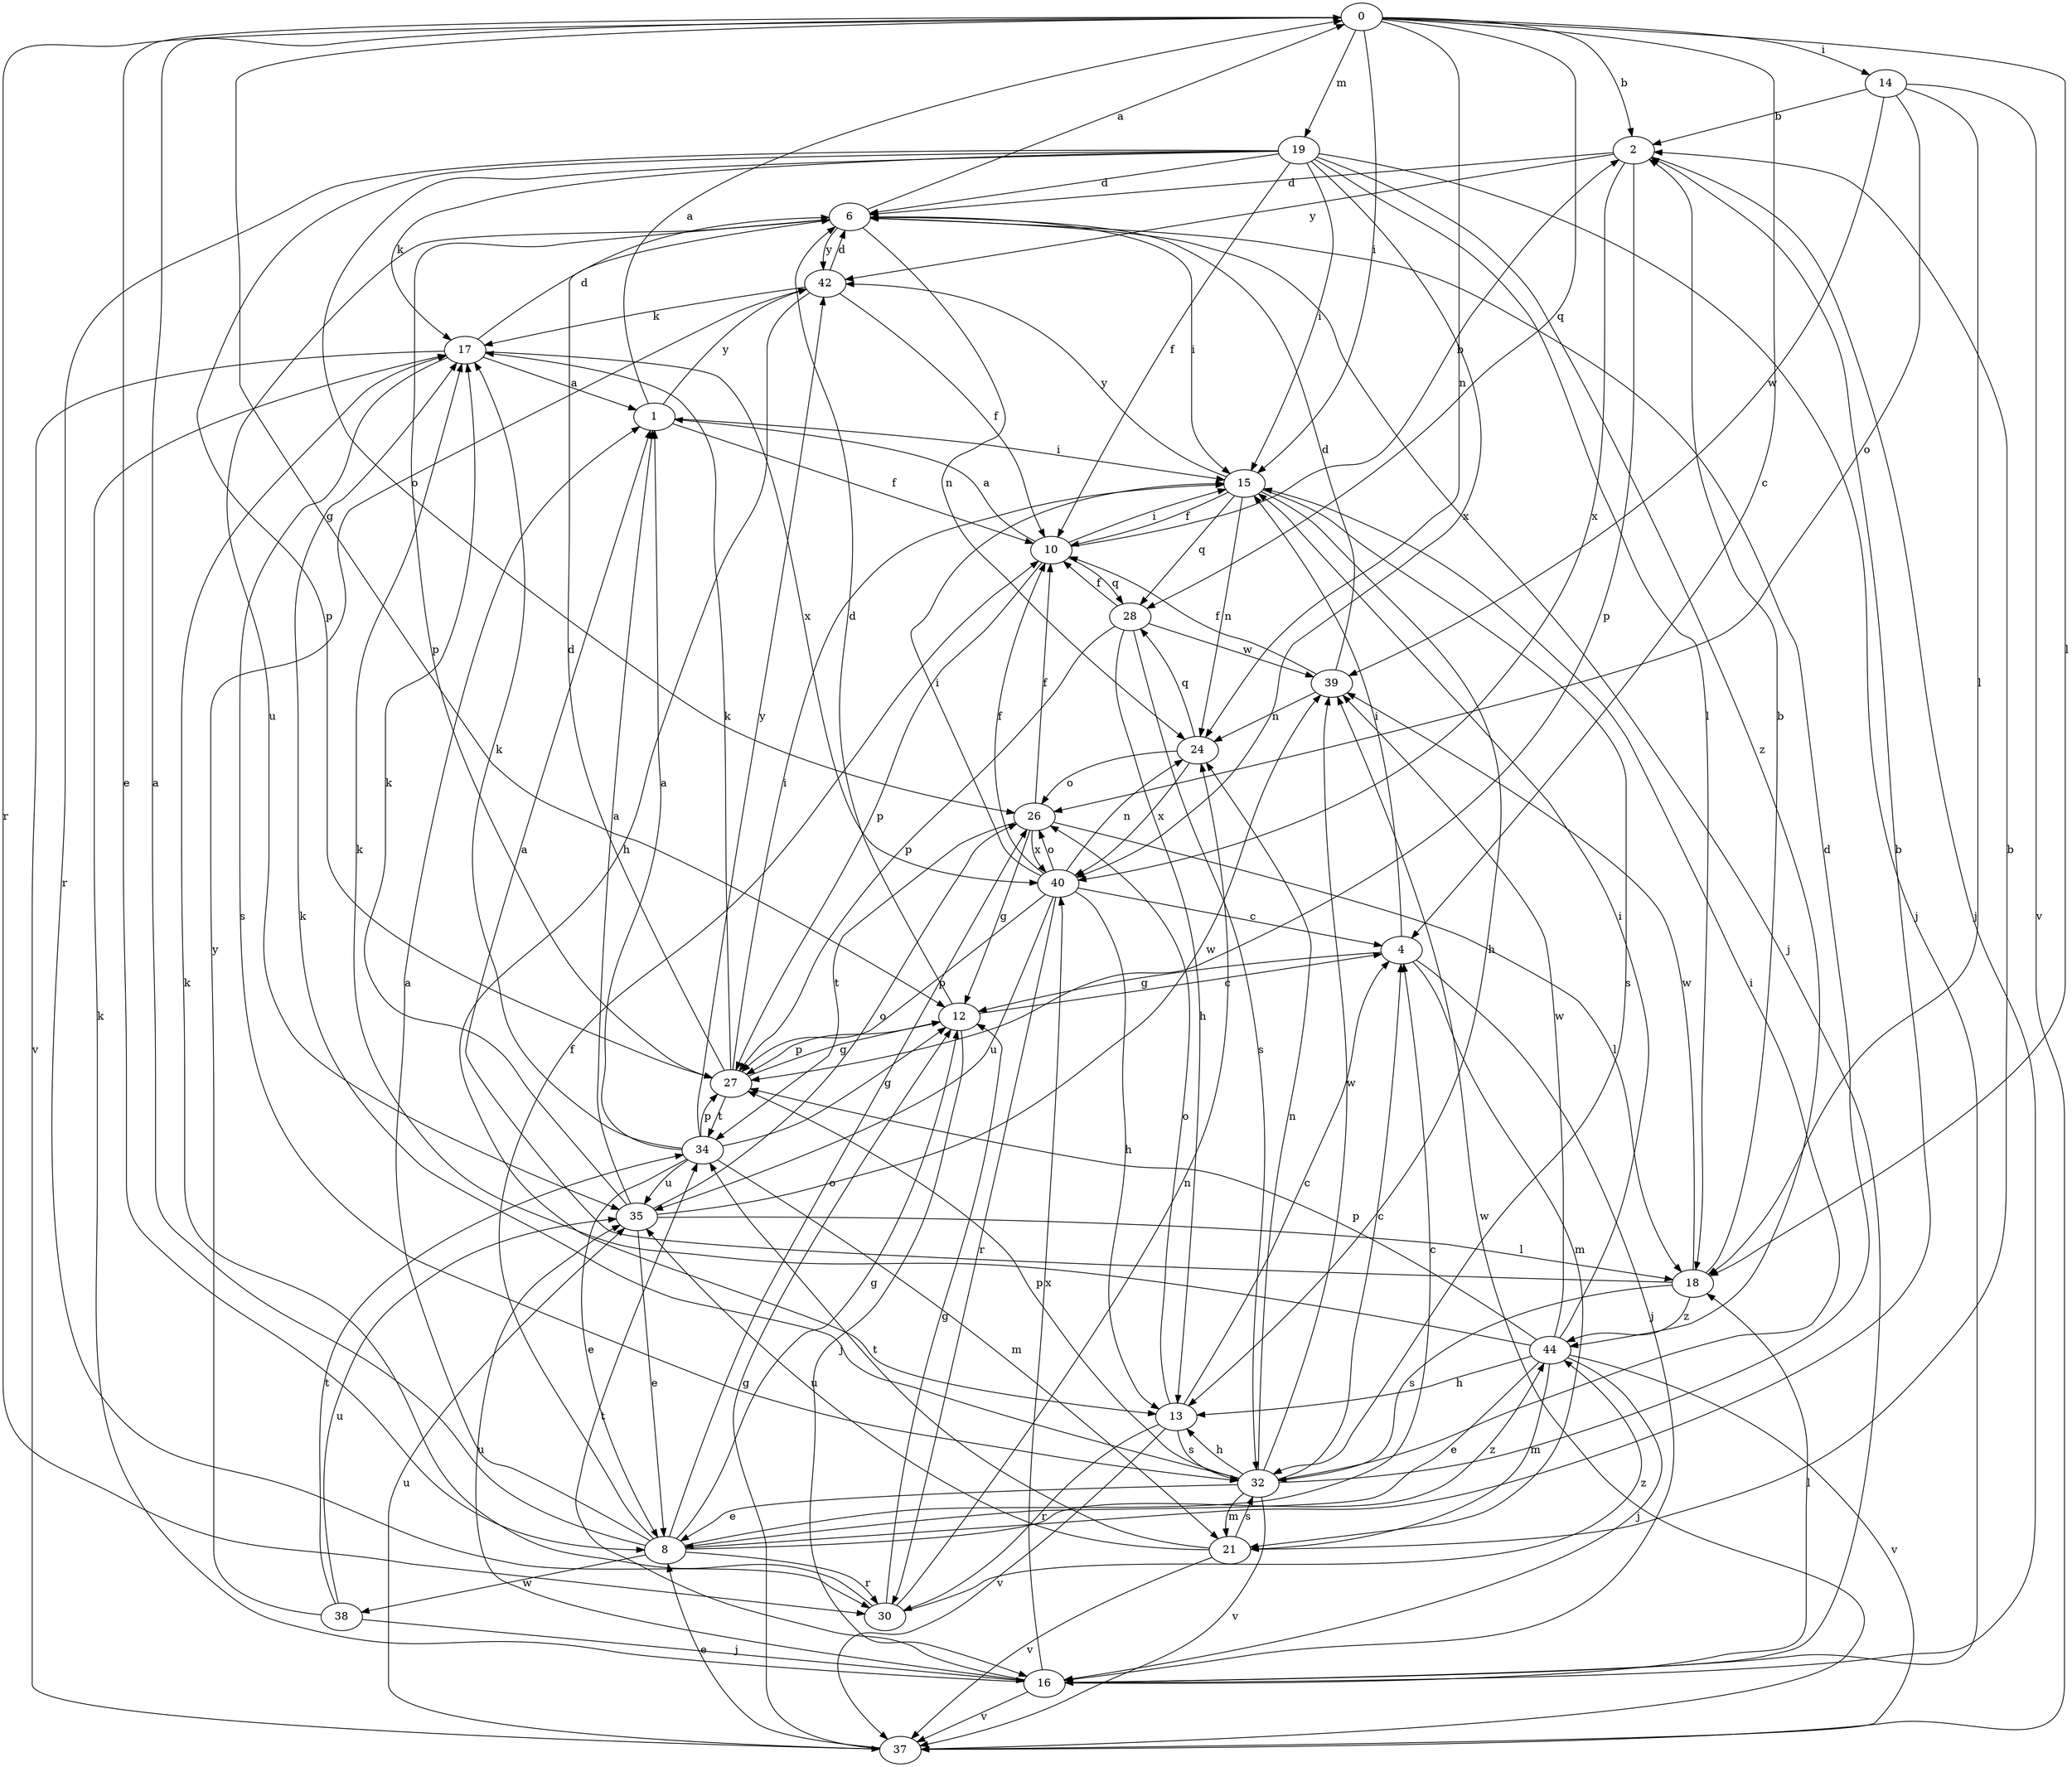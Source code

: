 strict digraph  {
0;
1;
2;
4;
6;
8;
10;
12;
13;
14;
15;
16;
17;
18;
19;
21;
24;
26;
27;
28;
30;
32;
34;
35;
37;
38;
39;
40;
42;
44;
0 -> 2  [label=b];
0 -> 4  [label=c];
0 -> 8  [label=e];
0 -> 12  [label=g];
0 -> 14  [label=i];
0 -> 15  [label=i];
0 -> 18  [label=l];
0 -> 19  [label=m];
0 -> 24  [label=n];
0 -> 28  [label=q];
0 -> 30  [label=r];
1 -> 0  [label=a];
1 -> 10  [label=f];
1 -> 15  [label=i];
1 -> 42  [label=y];
2 -> 6  [label=d];
2 -> 16  [label=j];
2 -> 27  [label=p];
2 -> 40  [label=x];
2 -> 42  [label=y];
4 -> 12  [label=g];
4 -> 15  [label=i];
4 -> 16  [label=j];
4 -> 21  [label=m];
6 -> 0  [label=a];
6 -> 15  [label=i];
6 -> 16  [label=j];
6 -> 24  [label=n];
6 -> 27  [label=p];
6 -> 35  [label=u];
6 -> 42  [label=y];
8 -> 0  [label=a];
8 -> 1  [label=a];
8 -> 2  [label=b];
8 -> 4  [label=c];
8 -> 10  [label=f];
8 -> 12  [label=g];
8 -> 26  [label=o];
8 -> 30  [label=r];
8 -> 38  [label=w];
8 -> 44  [label=z];
10 -> 1  [label=a];
10 -> 2  [label=b];
10 -> 15  [label=i];
10 -> 27  [label=p];
10 -> 28  [label=q];
12 -> 4  [label=c];
12 -> 6  [label=d];
12 -> 16  [label=j];
12 -> 27  [label=p];
13 -> 4  [label=c];
13 -> 26  [label=o];
13 -> 30  [label=r];
13 -> 32  [label=s];
13 -> 37  [label=v];
14 -> 2  [label=b];
14 -> 18  [label=l];
14 -> 26  [label=o];
14 -> 37  [label=v];
14 -> 39  [label=w];
15 -> 10  [label=f];
15 -> 13  [label=h];
15 -> 24  [label=n];
15 -> 28  [label=q];
15 -> 32  [label=s];
15 -> 42  [label=y];
16 -> 17  [label=k];
16 -> 18  [label=l];
16 -> 34  [label=t];
16 -> 35  [label=u];
16 -> 37  [label=v];
16 -> 40  [label=x];
17 -> 1  [label=a];
17 -> 6  [label=d];
17 -> 32  [label=s];
17 -> 37  [label=v];
17 -> 40  [label=x];
18 -> 1  [label=a];
18 -> 2  [label=b];
18 -> 32  [label=s];
18 -> 39  [label=w];
18 -> 44  [label=z];
19 -> 6  [label=d];
19 -> 10  [label=f];
19 -> 15  [label=i];
19 -> 16  [label=j];
19 -> 17  [label=k];
19 -> 18  [label=l];
19 -> 26  [label=o];
19 -> 27  [label=p];
19 -> 30  [label=r];
19 -> 40  [label=x];
19 -> 44  [label=z];
21 -> 2  [label=b];
21 -> 32  [label=s];
21 -> 34  [label=t];
21 -> 35  [label=u];
21 -> 37  [label=v];
24 -> 26  [label=o];
24 -> 28  [label=q];
24 -> 40  [label=x];
26 -> 10  [label=f];
26 -> 12  [label=g];
26 -> 18  [label=l];
26 -> 34  [label=t];
26 -> 40  [label=x];
27 -> 6  [label=d];
27 -> 12  [label=g];
27 -> 15  [label=i];
27 -> 17  [label=k];
27 -> 34  [label=t];
28 -> 10  [label=f];
28 -> 13  [label=h];
28 -> 27  [label=p];
28 -> 32  [label=s];
28 -> 39  [label=w];
30 -> 12  [label=g];
30 -> 17  [label=k];
30 -> 24  [label=n];
30 -> 44  [label=z];
32 -> 4  [label=c];
32 -> 6  [label=d];
32 -> 8  [label=e];
32 -> 13  [label=h];
32 -> 15  [label=i];
32 -> 17  [label=k];
32 -> 21  [label=m];
32 -> 24  [label=n];
32 -> 27  [label=p];
32 -> 37  [label=v];
32 -> 39  [label=w];
34 -> 1  [label=a];
34 -> 8  [label=e];
34 -> 12  [label=g];
34 -> 17  [label=k];
34 -> 21  [label=m];
34 -> 27  [label=p];
34 -> 35  [label=u];
34 -> 42  [label=y];
35 -> 1  [label=a];
35 -> 8  [label=e];
35 -> 17  [label=k];
35 -> 18  [label=l];
35 -> 26  [label=o];
35 -> 39  [label=w];
37 -> 8  [label=e];
37 -> 12  [label=g];
37 -> 35  [label=u];
37 -> 39  [label=w];
38 -> 16  [label=j];
38 -> 34  [label=t];
38 -> 35  [label=u];
38 -> 42  [label=y];
39 -> 6  [label=d];
39 -> 10  [label=f];
39 -> 24  [label=n];
40 -> 4  [label=c];
40 -> 10  [label=f];
40 -> 13  [label=h];
40 -> 15  [label=i];
40 -> 24  [label=n];
40 -> 26  [label=o];
40 -> 27  [label=p];
40 -> 30  [label=r];
40 -> 35  [label=u];
42 -> 6  [label=d];
42 -> 10  [label=f];
42 -> 13  [label=h];
42 -> 17  [label=k];
44 -> 8  [label=e];
44 -> 13  [label=h];
44 -> 15  [label=i];
44 -> 16  [label=j];
44 -> 17  [label=k];
44 -> 21  [label=m];
44 -> 27  [label=p];
44 -> 37  [label=v];
44 -> 39  [label=w];
}
